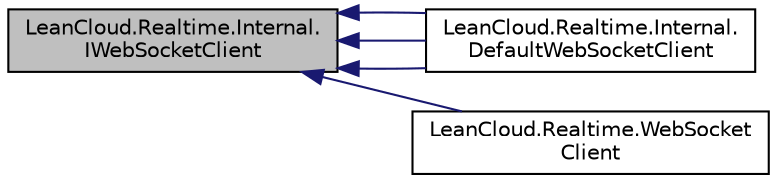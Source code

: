 digraph "LeanCloud.Realtime.Internal.IWebSocketClient"
{
  edge [fontname="Helvetica",fontsize="10",labelfontname="Helvetica",labelfontsize="10"];
  node [fontname="Helvetica",fontsize="10",shape=record];
  rankdir="LR";
  Node1 [label="LeanCloud.Realtime.Internal.\lIWebSocketClient",height=0.2,width=0.4,color="black", fillcolor="grey75", style="filled", fontcolor="black"];
  Node1 -> Node2 [dir="back",color="midnightblue",fontsize="10",style="solid",fontname="Helvetica"];
  Node2 [label="LeanCloud.Realtime.Internal.\lDefaultWebSocketClient",height=0.2,width=0.4,color="black", fillcolor="white", style="filled",URL="$classLeanCloud_1_1Realtime_1_1Internal_1_1DefaultWebSocketClient.html",tooltip="LeanCloud Realtime SDK for .NET Portable 内置默认的 WebSocketClient "];
  Node1 -> Node2 [dir="back",color="midnightblue",fontsize="10",style="solid",fontname="Helvetica"];
  Node1 -> Node2 [dir="back",color="midnightblue",fontsize="10",style="solid",fontname="Helvetica"];
  Node1 -> Node3 [dir="back",color="midnightblue",fontsize="10",style="solid",fontname="Helvetica"];
  Node3 [label="LeanCloud.Realtime.WebSocket\lClient",height=0.2,width=0.4,color="black", fillcolor="white", style="filled",URL="$classLeanCloud_1_1Realtime_1_1WebSocketClient.html"];
}
